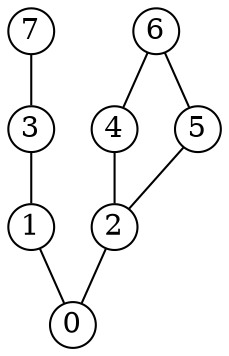 digraph {
graph [ ranksep="0.35" ];
node [ shape=circle, fixedsize=true, width="0.3" ]
edge [ arrowhead=none ]
rankdir = BT
0 -> 1 -> 3 -> 7
0 -> 2 -> 4 -> 6
2 -> 5 -> 6
}
